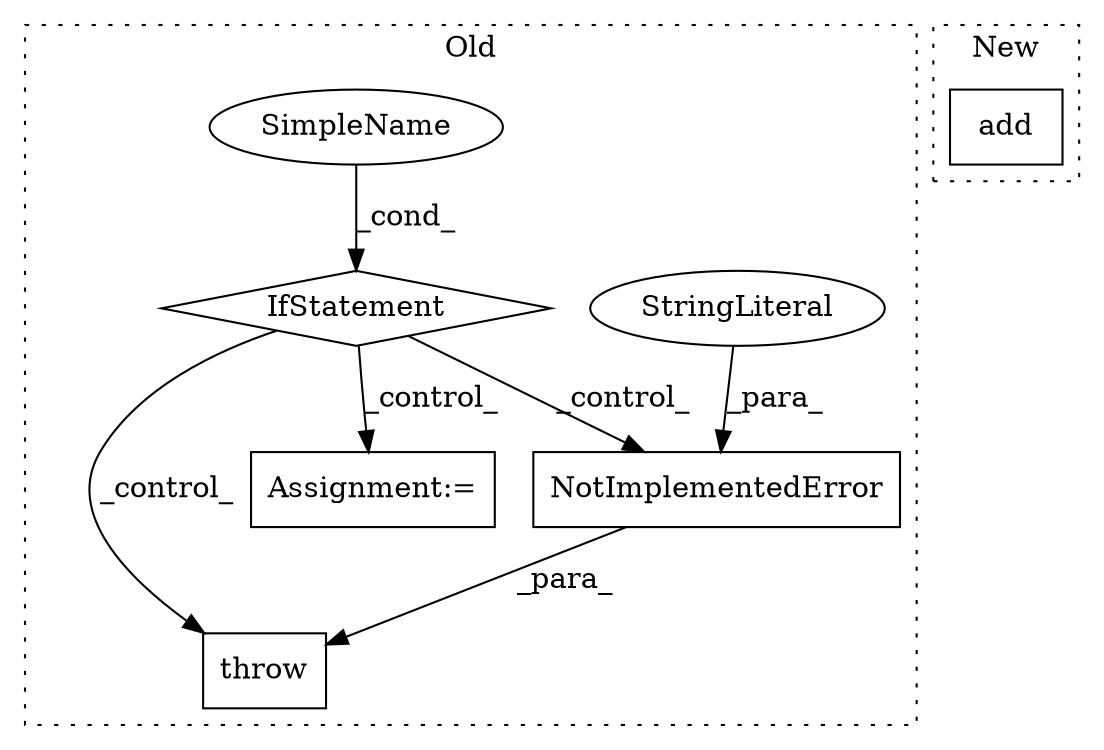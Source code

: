 digraph G {
subgraph cluster0 {
1 [label="NotImplementedError" a="32" s="316,557" l="20,1" shape="box"];
3 [label="throw" a="53" s="310" l="6" shape="box"];
4 [label="StringLiteral" a="45" s="336" l="221" shape="ellipse"];
5 [label="IfStatement" a="25" s="239,300" l="4,2" shape="diamond"];
6 [label="SimpleName" a="42" s="" l="" shape="ellipse"];
7 [label="Assignment:=" a="7" s="953" l="1" shape="box"];
label = "Old";
style="dotted";
}
subgraph cluster1 {
2 [label="add" a="32" s="259,325" l="4,1" shape="box"];
label = "New";
style="dotted";
}
1 -> 3 [label="_para_"];
4 -> 1 [label="_para_"];
5 -> 1 [label="_control_"];
5 -> 3 [label="_control_"];
5 -> 7 [label="_control_"];
6 -> 5 [label="_cond_"];
}